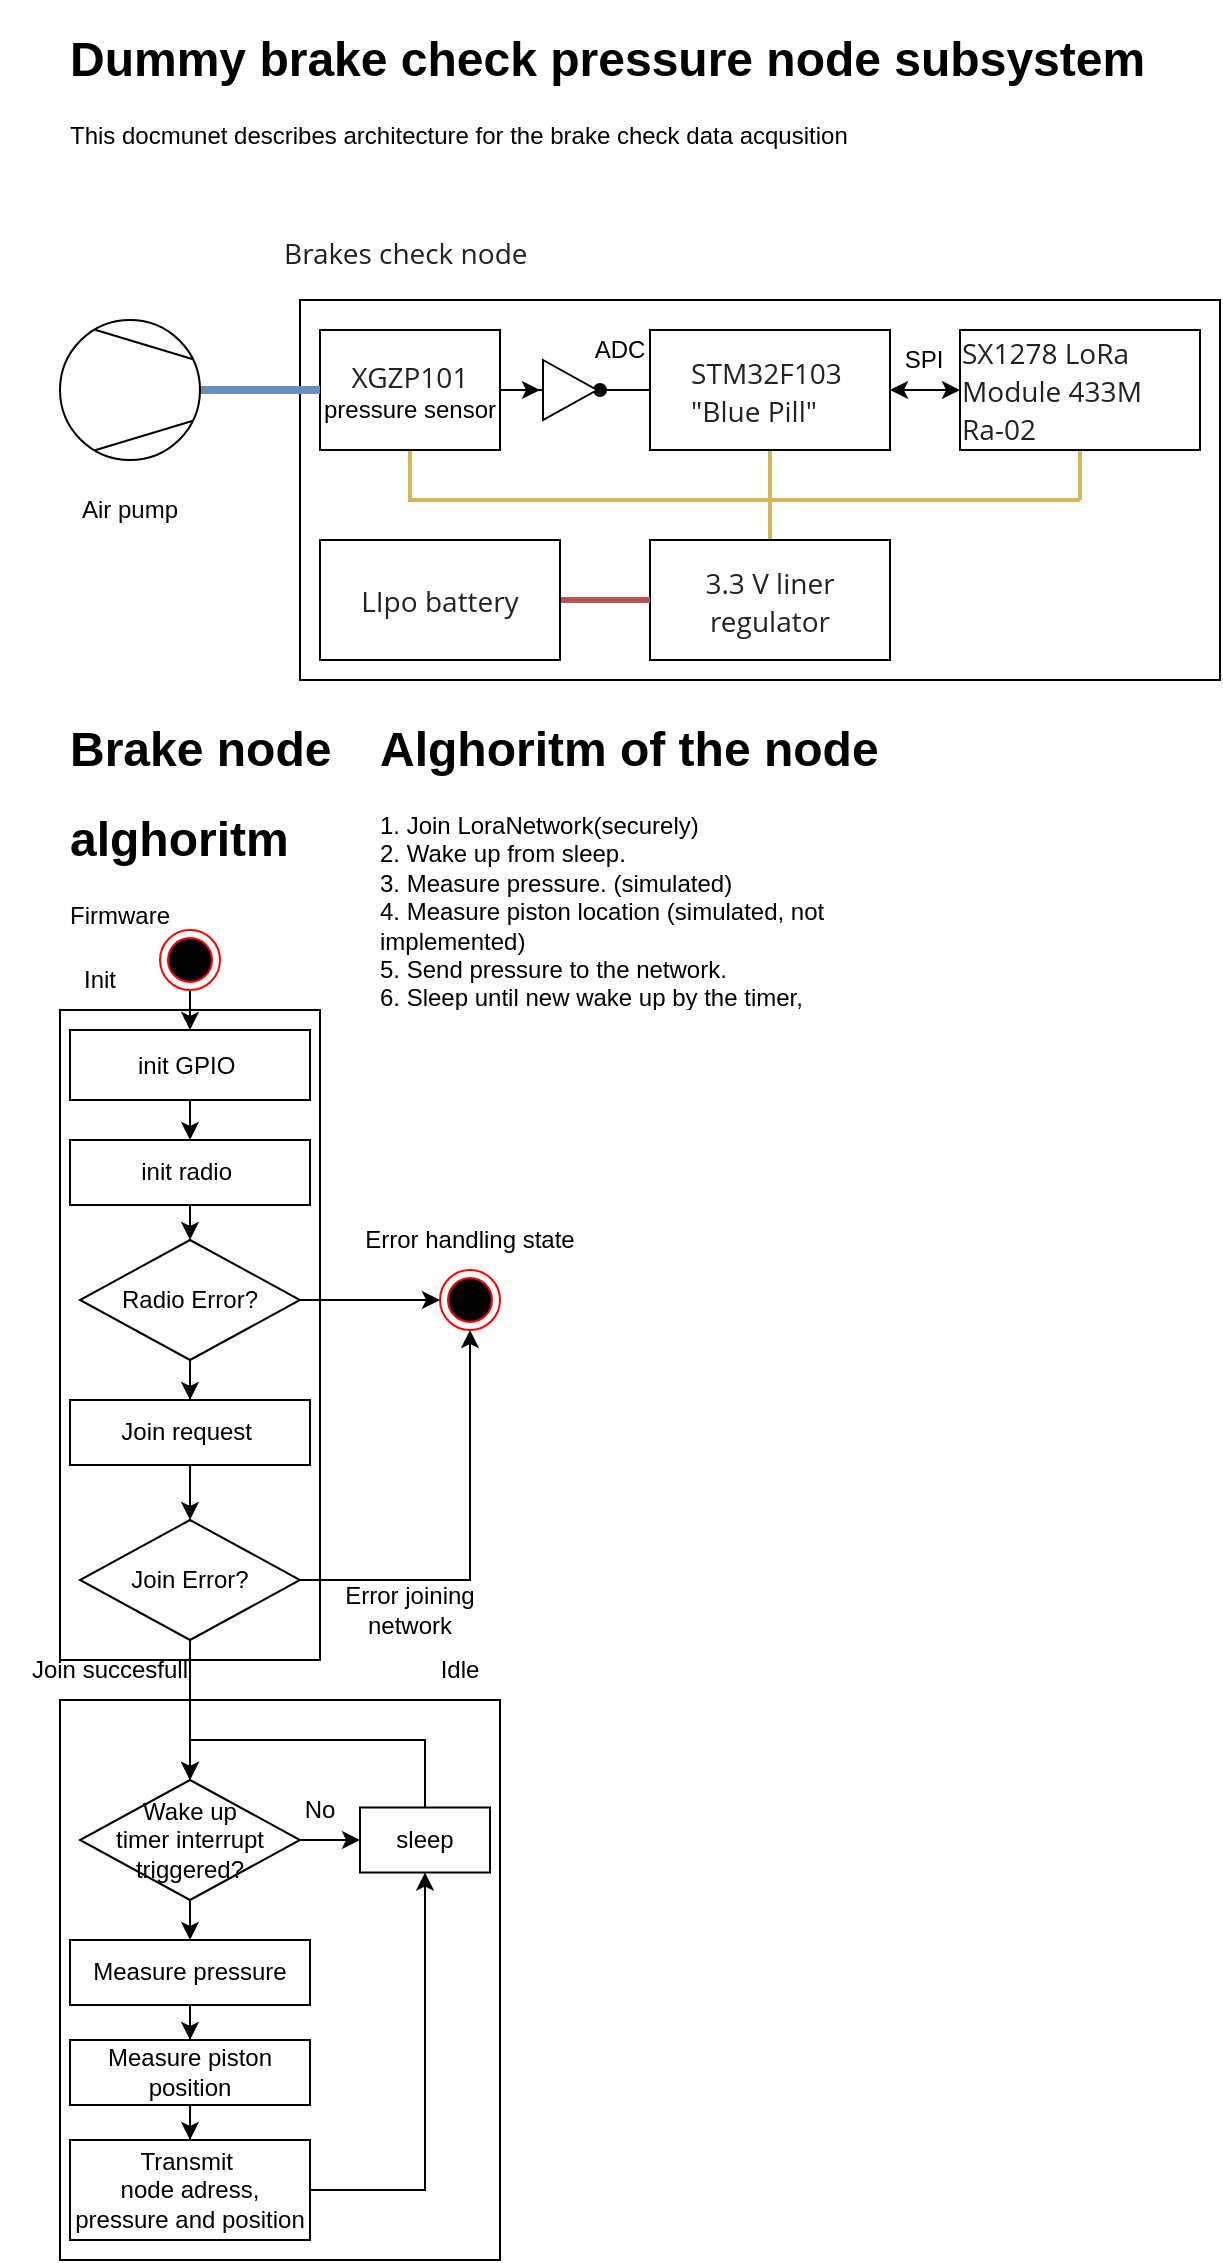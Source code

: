 <mxfile version="15.7.3" type="device"><diagram id="bV37r3BadFDkFEjjnMrc" name="Page-1"><mxGraphModel dx="868" dy="529" grid="1" gridSize="10" guides="1" tooltips="1" connect="1" arrows="1" fold="1" page="1" pageScale="1" pageWidth="850" pageHeight="1100" math="0" shadow="0"><root><mxCell id="0"/><mxCell id="1" parent="0"/><mxCell id="aRiIf1zu3Hdj5kra2BB4-84" value="" style="rounded=0;whiteSpace=wrap;html=1;" vertex="1" parent="1"><mxGeometry x="30" y="860" width="220" height="280" as="geometry"/></mxCell><mxCell id="aRiIf1zu3Hdj5kra2BB4-77" value="" style="rounded=0;whiteSpace=wrap;html=1;" vertex="1" parent="1"><mxGeometry x="30" y="515" width="130" height="325" as="geometry"/></mxCell><mxCell id="aRiIf1zu3Hdj5kra2BB4-13" value="" style="rounded=0;whiteSpace=wrap;html=1;" vertex="1" parent="1"><mxGeometry x="150" y="160" width="460" height="190" as="geometry"/></mxCell><mxCell id="aRiIf1zu3Hdj5kra2BB4-19" style="edgeStyle=orthogonalEdgeStyle;rounded=0;orthogonalLoop=1;jettySize=auto;html=1;exitX=0.5;exitY=1;exitDx=0;exitDy=0;endArrow=none;endFill=0;strokeWidth=2;fillColor=#fff2cc;strokeColor=#d6b656;" edge="1" parent="1" source="aRiIf1zu3Hdj5kra2BB4-1"><mxGeometry relative="1" as="geometry"><mxPoint x="230" y="260" as="targetPoint"/><Array as="points"><mxPoint x="205" y="260"/></Array></mxGeometry></mxCell><mxCell id="aRiIf1zu3Hdj5kra2BB4-31" style="edgeStyle=orthogonalEdgeStyle;rounded=0;orthogonalLoop=1;jettySize=auto;html=1;exitX=1;exitY=0.5;exitDx=0;exitDy=0;startArrow=none;startFill=0;endArrow=classic;endFill=1;strokeWidth=1;" edge="1" parent="1" source="aRiIf1zu3Hdj5kra2BB4-1" target="aRiIf1zu3Hdj5kra2BB4-30"><mxGeometry relative="1" as="geometry"/></mxCell><mxCell id="aRiIf1zu3Hdj5kra2BB4-1" value="&lt;h1 class=&quot;product-title-text&quot; style=&quot;box-sizing: border-box ; outline: 0px ; font-size: 14px ; margin: 0px ; line-height: 19px ; font-weight: 500 ; color: rgb(34 , 34 , 34) ; font-family: &amp;#34;open sans&amp;#34; , &amp;#34;roboto&amp;#34; , &amp;#34;arial&amp;#34; , &amp;#34;helvetica&amp;#34; , sans-serif , &amp;#34;simsun&amp;#34; ; background-color: rgb(255 , 255 , 255)&quot;&gt;XGZP101&lt;/h1&gt;&lt;div&gt;pressure sensor&lt;/div&gt;" style="rounded=0;whiteSpace=wrap;html=1;" vertex="1" parent="1"><mxGeometry x="160" y="175" width="90" height="60" as="geometry"/></mxCell><mxCell id="aRiIf1zu3Hdj5kra2BB4-2" value="&lt;h1&gt;Dummy brake check pressure node subsystem&lt;/h1&gt;&lt;p&gt;This docmunet describes architecture for the brake check data acqusition&lt;/p&gt;" style="text;html=1;strokeColor=none;fillColor=none;spacing=5;spacingTop=-20;whiteSpace=wrap;overflow=hidden;rounded=0;" vertex="1" parent="1"><mxGeometry x="30" y="20" width="560" height="70" as="geometry"/></mxCell><mxCell id="aRiIf1zu3Hdj5kra2BB4-14" style="edgeStyle=orthogonalEdgeStyle;rounded=0;orthogonalLoop=1;jettySize=auto;html=1;exitX=1;exitY=0.5;exitDx=0;exitDy=0;exitPerimeter=0;fillColor=#dae8fc;strokeColor=#6c8ebf;strokeWidth=4;endArrow=none;endFill=0;" edge="1" parent="1" source="aRiIf1zu3Hdj5kra2BB4-4" target="aRiIf1zu3Hdj5kra2BB4-1"><mxGeometry relative="1" as="geometry"/></mxCell><mxCell id="aRiIf1zu3Hdj5kra2BB4-4" value="" style="shape=mxgraph.pid.compressors_-_iso.compressor,_vacuum_pump;html=1;pointerEvents=1;align=center;verticalLabelPosition=bottom;verticalAlign=top;dashed=0;" vertex="1" parent="1"><mxGeometry x="30" y="170" width="70" height="70" as="geometry"/></mxCell><mxCell id="aRiIf1zu3Hdj5kra2BB4-5" value="Air pump" style="text;html=1;strokeColor=none;fillColor=none;align=center;verticalAlign=middle;whiteSpace=wrap;rounded=0;" vertex="1" parent="1"><mxGeometry x="35" y="250" width="60" height="30" as="geometry"/></mxCell><mxCell id="aRiIf1zu3Hdj5kra2BB4-21" style="edgeStyle=orthogonalEdgeStyle;rounded=0;orthogonalLoop=1;jettySize=auto;html=1;exitX=0.5;exitY=1;exitDx=0;exitDy=0;endArrow=none;endFill=0;strokeWidth=2;fillColor=#fff2cc;strokeColor=#d6b656;" edge="1" parent="1" source="aRiIf1zu3Hdj5kra2BB4-9"><mxGeometry relative="1" as="geometry"><mxPoint x="540" y="260" as="targetPoint"/></mxGeometry></mxCell><mxCell id="aRiIf1zu3Hdj5kra2BB4-9" value="&lt;h1 class=&quot;product-title-text&quot; style=&quot;text-align: left ; box-sizing: border-box ; outline: 0px ; font-size: 14px ; margin: 0px ; line-height: 19px ; font-weight: 500 ; color: rgb(34 , 34 , 34) ; font-family: &amp;#34;open sans&amp;#34; , &amp;#34;roboto&amp;#34; , &amp;#34;arial&amp;#34; , &amp;#34;helvetica&amp;#34; , sans-serif , &amp;#34;simsun&amp;#34; ; background-color: rgb(255 , 255 , 255)&quot;&gt;SX1278 LoRa Module 433M&lt;/h1&gt;&lt;h1 class=&quot;product-title-text&quot; style=&quot;text-align: left ; box-sizing: border-box ; outline: 0px ; font-size: 14px ; margin: 0px ; line-height: 19px ; font-weight: 500 ; color: rgb(34 , 34 , 34) ; font-family: &amp;#34;open sans&amp;#34; , &amp;#34;roboto&amp;#34; , &amp;#34;arial&amp;#34; , &amp;#34;helvetica&amp;#34; , sans-serif , &amp;#34;simsun&amp;#34; ; background-color: rgb(255 , 255 , 255)&quot;&gt;Ra-02&amp;nbsp;&lt;/h1&gt;" style="rounded=0;whiteSpace=wrap;html=1;" vertex="1" parent="1"><mxGeometry x="480" y="175" width="120" height="60" as="geometry"/></mxCell><mxCell id="aRiIf1zu3Hdj5kra2BB4-20" style="edgeStyle=orthogonalEdgeStyle;rounded=0;orthogonalLoop=1;jettySize=auto;html=1;exitX=0.5;exitY=1;exitDx=0;exitDy=0;endArrow=none;endFill=0;strokeWidth=2;fillColor=#fff2cc;strokeColor=#d6b656;" edge="1" parent="1" source="aRiIf1zu3Hdj5kra2BB4-10"><mxGeometry relative="1" as="geometry"><mxPoint x="385" y="260" as="targetPoint"/></mxGeometry></mxCell><mxCell id="aRiIf1zu3Hdj5kra2BB4-25" style="edgeStyle=orthogonalEdgeStyle;rounded=0;orthogonalLoop=1;jettySize=auto;html=1;exitX=1;exitY=0.5;exitDx=0;exitDy=0;entryX=0;entryY=0.5;entryDx=0;entryDy=0;endArrow=classic;endFill=1;strokeWidth=1;startArrow=classic;startFill=1;" edge="1" parent="1" source="aRiIf1zu3Hdj5kra2BB4-10" target="aRiIf1zu3Hdj5kra2BB4-9"><mxGeometry relative="1" as="geometry"/></mxCell><mxCell id="aRiIf1zu3Hdj5kra2BB4-10" value="&lt;h1 class=&quot;product-title-text&quot; style=&quot;text-align: left ; box-sizing: border-box ; outline: 0px ; font-size: 14px ; margin: 0px ; line-height: 19px ; font-weight: 500 ; color: rgb(34 , 34 , 34) ; font-family: &amp;#34;open sans&amp;#34; , &amp;#34;roboto&amp;#34; , &amp;#34;arial&amp;#34; , &amp;#34;helvetica&amp;#34; , sans-serif , &amp;#34;simsun&amp;#34; ; background-color: rgb(255 , 255 , 255)&quot;&gt;STM32F103&amp;nbsp;&lt;/h1&gt;&lt;h1 class=&quot;product-title-text&quot; style=&quot;text-align: left ; box-sizing: border-box ; outline: 0px ; font-size: 14px ; margin: 0px ; line-height: 19px ; font-weight: 500 ; color: rgb(34 , 34 , 34) ; font-family: &amp;#34;open sans&amp;#34; , &amp;#34;roboto&amp;#34; , &amp;#34;arial&amp;#34; , &amp;#34;helvetica&amp;#34; , sans-serif , &amp;#34;simsun&amp;#34; ; background-color: rgb(255 , 255 , 255)&quot;&gt;&quot;Blue Pill&quot;&lt;/h1&gt;" style="rounded=0;whiteSpace=wrap;html=1;" vertex="1" parent="1"><mxGeometry x="325" y="175" width="120" height="60" as="geometry"/></mxCell><mxCell id="aRiIf1zu3Hdj5kra2BB4-17" value="" style="edgeStyle=orthogonalEdgeStyle;rounded=0;orthogonalLoop=1;jettySize=auto;html=1;endArrow=none;endFill=0;strokeWidth=3;" edge="1" parent="1" source="aRiIf1zu3Hdj5kra2BB4-11" target="aRiIf1zu3Hdj5kra2BB4-12"><mxGeometry relative="1" as="geometry"/></mxCell><mxCell id="aRiIf1zu3Hdj5kra2BB4-22" style="edgeStyle=orthogonalEdgeStyle;rounded=0;orthogonalLoop=1;jettySize=auto;html=1;exitX=0.5;exitY=0;exitDx=0;exitDy=0;endArrow=none;endFill=0;strokeWidth=2;fillColor=#fff2cc;strokeColor=#d6b656;" edge="1" parent="1" source="aRiIf1zu3Hdj5kra2BB4-11"><mxGeometry relative="1" as="geometry"><mxPoint x="385" y="260" as="targetPoint"/></mxGeometry></mxCell><mxCell id="aRiIf1zu3Hdj5kra2BB4-11" value="&lt;h1 class=&quot;product-title-text&quot; style=&quot;box-sizing: border-box ; outline: 0px ; font-size: 14px ; margin: 0px ; line-height: 19px ; font-weight: 500 ; color: rgb(34 , 34 , 34) ; font-family: &amp;#34;open sans&amp;#34; , &amp;#34;roboto&amp;#34; , &amp;#34;arial&amp;#34; , &amp;#34;helvetica&amp;#34; , sans-serif , &amp;#34;simsun&amp;#34; ; background-color: rgb(255 , 255 , 255)&quot;&gt;3.3 V liner regulator&lt;/h1&gt;" style="rounded=0;whiteSpace=wrap;html=1;" vertex="1" parent="1"><mxGeometry x="325" y="280" width="120" height="60" as="geometry"/></mxCell><mxCell id="aRiIf1zu3Hdj5kra2BB4-16" style="edgeStyle=orthogonalEdgeStyle;rounded=0;orthogonalLoop=1;jettySize=auto;html=1;exitX=1;exitY=0.5;exitDx=0;exitDy=0;entryX=0;entryY=0.5;entryDx=0;entryDy=0;endArrow=none;endFill=0;strokeWidth=3;fillColor=#f8cecc;strokeColor=#b85450;" edge="1" parent="1" source="aRiIf1zu3Hdj5kra2BB4-12" target="aRiIf1zu3Hdj5kra2BB4-11"><mxGeometry relative="1" as="geometry"/></mxCell><mxCell id="aRiIf1zu3Hdj5kra2BB4-12" value="&lt;h1 class=&quot;product-title-text&quot; style=&quot;box-sizing: border-box ; outline: 0px ; font-size: 14px ; margin: 0px ; line-height: 19px ; font-weight: 500 ; color: rgb(34 , 34 , 34) ; font-family: &amp;#34;open sans&amp;#34; , &amp;#34;roboto&amp;#34; , &amp;#34;arial&amp;#34; , &amp;#34;helvetica&amp;#34; , sans-serif , &amp;#34;simsun&amp;#34; ; background-color: rgb(255 , 255 , 255)&quot;&gt;LIpo battery&lt;/h1&gt;" style="rounded=0;whiteSpace=wrap;html=1;" vertex="1" parent="1"><mxGeometry x="160" y="280" width="120" height="60" as="geometry"/></mxCell><mxCell id="aRiIf1zu3Hdj5kra2BB4-15" value="&lt;h1 class=&quot;product-title-text&quot; style=&quot;font-style: normal ; letter-spacing: normal ; text-align: center ; text-indent: 0px ; text-transform: none ; word-spacing: 0px ; box-sizing: border-box ; outline: 0px ; font-size: 14px ; margin: 0px ; line-height: 19px ; font-weight: 500 ; color: rgb(34 , 34 , 34) ; font-family: &amp;#34;open sans&amp;#34; , &amp;#34;roboto&amp;#34; , &amp;#34;arial&amp;#34; , &amp;#34;helvetica&amp;#34; , sans-serif , &amp;#34;simsun&amp;#34; ; background-color: rgb(255 , 255 , 255)&quot;&gt;Brakes check node&lt;/h1&gt;" style="text;whiteSpace=wrap;html=1;" vertex="1" parent="1"><mxGeometry x="140" y="120" width="130" height="50" as="geometry"/></mxCell><mxCell id="aRiIf1zu3Hdj5kra2BB4-18" value="" style="endArrow=none;html=1;rounded=0;strokeWidth=2;fillColor=#fff2cc;strokeColor=#d6b656;" edge="1" parent="1"><mxGeometry width="50" height="50" relative="1" as="geometry"><mxPoint x="540" y="260" as="sourcePoint"/><mxPoint x="230" y="260" as="targetPoint"/></mxGeometry></mxCell><mxCell id="aRiIf1zu3Hdj5kra2BB4-26" value="SPI" style="text;html=1;strokeColor=none;fillColor=none;align=center;verticalAlign=middle;whiteSpace=wrap;rounded=0;" vertex="1" parent="1"><mxGeometry x="432" y="175" width="60" height="30" as="geometry"/></mxCell><mxCell id="aRiIf1zu3Hdj5kra2BB4-28" value="ADC" style="text;html=1;strokeColor=none;fillColor=none;align=center;verticalAlign=middle;whiteSpace=wrap;rounded=0;" vertex="1" parent="1"><mxGeometry x="280" y="170" width="60" height="30" as="geometry"/></mxCell><mxCell id="aRiIf1zu3Hdj5kra2BB4-32" style="edgeStyle=orthogonalEdgeStyle;rounded=0;orthogonalLoop=1;jettySize=auto;html=1;exitX=1;exitY=0.5;exitDx=0;exitDy=0;exitPerimeter=0;entryX=0;entryY=0.5;entryDx=0;entryDy=0;startArrow=oval;startFill=1;endArrow=none;endFill=0;strokeWidth=1;" edge="1" parent="1" source="aRiIf1zu3Hdj5kra2BB4-30" target="aRiIf1zu3Hdj5kra2BB4-10"><mxGeometry relative="1" as="geometry"/></mxCell><mxCell id="aRiIf1zu3Hdj5kra2BB4-30" value="" style="verticalLabelPosition=bottom;shadow=0;dashed=0;align=center;html=1;verticalAlign=top;shape=mxgraph.electrical.abstract.amplifier;" vertex="1" parent="1"><mxGeometry x="270" y="190" width="30" height="30" as="geometry"/></mxCell><mxCell id="aRiIf1zu3Hdj5kra2BB4-37" style="edgeStyle=orthogonalEdgeStyle;rounded=0;orthogonalLoop=1;jettySize=auto;html=1;exitX=0.5;exitY=1;exitDx=0;exitDy=0;entryX=0.5;entryY=0;entryDx=0;entryDy=0;startArrow=none;startFill=0;endArrow=classic;endFill=1;strokeWidth=1;" edge="1" parent="1" source="aRiIf1zu3Hdj5kra2BB4-34" target="aRiIf1zu3Hdj5kra2BB4-35"><mxGeometry relative="1" as="geometry"/></mxCell><mxCell id="aRiIf1zu3Hdj5kra2BB4-34" value="" style="ellipse;html=1;shape=endState;fillColor=#000000;strokeColor=#ff0000;" vertex="1" parent="1"><mxGeometry x="80" y="475" width="30" height="30" as="geometry"/></mxCell><mxCell id="aRiIf1zu3Hdj5kra2BB4-82" style="edgeStyle=orthogonalEdgeStyle;rounded=0;orthogonalLoop=1;jettySize=auto;html=1;exitX=0.5;exitY=1;exitDx=0;exitDy=0;entryX=0.5;entryY=0;entryDx=0;entryDy=0;startArrow=none;startFill=0;endArrow=classic;endFill=1;strokeWidth=1;" edge="1" parent="1" source="aRiIf1zu3Hdj5kra2BB4-35" target="aRiIf1zu3Hdj5kra2BB4-76"><mxGeometry relative="1" as="geometry"/></mxCell><mxCell id="aRiIf1zu3Hdj5kra2BB4-35" value="init GPIO&amp;nbsp;" style="rounded=0;whiteSpace=wrap;html=1;" vertex="1" parent="1"><mxGeometry x="35" y="525" width="120" height="35" as="geometry"/></mxCell><mxCell id="aRiIf1zu3Hdj5kra2BB4-36" value="&lt;h1&gt;Brake node&lt;/h1&gt;&lt;h1&gt;alghoritm&amp;nbsp;&lt;/h1&gt;&lt;div&gt;Firmware&lt;/div&gt;" style="text;html=1;strokeColor=none;fillColor=none;spacing=5;spacingTop=-20;whiteSpace=wrap;overflow=hidden;rounded=0;" vertex="1" parent="1"><mxGeometry x="30" y="365" width="190" height="120" as="geometry"/></mxCell><mxCell id="aRiIf1zu3Hdj5kra2BB4-38" value="&lt;h1&gt;Alghoritm of the node&lt;/h1&gt;&lt;div&gt;1. Join LoraNetwork(securely)&lt;/div&gt;&lt;div&gt;2. Wake up from sleep.&lt;br&gt;&lt;/div&gt;&lt;div&gt;3. Measure pressure. (simulated)&lt;/div&gt;&lt;div&gt;4. Measure piston location (simulated, not implemented)&lt;/div&gt;&lt;div&gt;5. Send pressure to the network.&lt;/div&gt;&lt;div&gt;6. Sleep until new wake up by the timer,&amp;nbsp;&lt;/div&gt;&lt;div&gt;start from steo 2.&lt;/div&gt;" style="text;html=1;strokeColor=none;fillColor=none;spacing=5;spacingTop=-20;whiteSpace=wrap;overflow=hidden;rounded=0;" vertex="1" parent="1"><mxGeometry x="185" y="365" width="260" height="150" as="geometry"/></mxCell><mxCell id="aRiIf1zu3Hdj5kra2BB4-110" style="edgeStyle=orthogonalEdgeStyle;rounded=0;orthogonalLoop=1;jettySize=auto;html=1;exitX=0.5;exitY=1;exitDx=0;exitDy=0;entryX=0.5;entryY=0;entryDx=0;entryDy=0;startArrow=none;startFill=0;endArrow=classic;endFill=1;strokeWidth=1;" edge="1" parent="1" source="aRiIf1zu3Hdj5kra2BB4-76" target="aRiIf1zu3Hdj5kra2BB4-108"><mxGeometry relative="1" as="geometry"/></mxCell><mxCell id="aRiIf1zu3Hdj5kra2BB4-76" value="init radio&amp;nbsp;" style="rounded=0;whiteSpace=wrap;html=1;" vertex="1" parent="1"><mxGeometry x="35" y="580" width="120" height="32.5" as="geometry"/></mxCell><mxCell id="aRiIf1zu3Hdj5kra2BB4-80" value="Init" style="text;html=1;strokeColor=none;fillColor=none;align=center;verticalAlign=middle;whiteSpace=wrap;rounded=0;" vertex="1" parent="1"><mxGeometry x="20" y="485" width="60" height="30" as="geometry"/></mxCell><mxCell id="aRiIf1zu3Hdj5kra2BB4-85" value="Idle" style="text;html=1;strokeColor=none;fillColor=none;align=center;verticalAlign=middle;whiteSpace=wrap;rounded=0;" vertex="1" parent="1"><mxGeometry x="200" y="830" width="60" height="30" as="geometry"/></mxCell><mxCell id="aRiIf1zu3Hdj5kra2BB4-96" style="edgeStyle=orthogonalEdgeStyle;rounded=0;orthogonalLoop=1;jettySize=auto;html=1;exitX=1;exitY=0.5;exitDx=0;exitDy=0;startArrow=none;startFill=0;endArrow=classic;endFill=1;strokeWidth=1;" edge="1" parent="1" source="aRiIf1zu3Hdj5kra2BB4-87" target="aRiIf1zu3Hdj5kra2BB4-94"><mxGeometry relative="1" as="geometry"/></mxCell><mxCell id="aRiIf1zu3Hdj5kra2BB4-101" style="edgeStyle=orthogonalEdgeStyle;rounded=0;orthogonalLoop=1;jettySize=auto;html=1;exitX=0.5;exitY=1;exitDx=0;exitDy=0;entryX=0.5;entryY=0;entryDx=0;entryDy=0;startArrow=none;startFill=0;endArrow=classic;endFill=1;strokeWidth=1;" edge="1" parent="1" source="aRiIf1zu3Hdj5kra2BB4-87" target="aRiIf1zu3Hdj5kra2BB4-92"><mxGeometry relative="1" as="geometry"/></mxCell><mxCell id="aRiIf1zu3Hdj5kra2BB4-87" value="Wake up &lt;br&gt;timer interrupt triggered?" style="rhombus;whiteSpace=wrap;html=1;" vertex="1" parent="1"><mxGeometry x="40" y="900" width="110" height="60" as="geometry"/></mxCell><mxCell id="aRiIf1zu3Hdj5kra2BB4-103" style="edgeStyle=orthogonalEdgeStyle;rounded=0;orthogonalLoop=1;jettySize=auto;html=1;exitX=0.5;exitY=1;exitDx=0;exitDy=0;startArrow=none;startFill=0;endArrow=classic;endFill=1;strokeWidth=1;" edge="1" parent="1" source="aRiIf1zu3Hdj5kra2BB4-92" target="aRiIf1zu3Hdj5kra2BB4-102"><mxGeometry relative="1" as="geometry"/></mxCell><mxCell id="aRiIf1zu3Hdj5kra2BB4-92" value="Measure pressure" style="rounded=0;whiteSpace=wrap;html=1;" vertex="1" parent="1"><mxGeometry x="35" y="980" width="120" height="32.5" as="geometry"/></mxCell><mxCell id="aRiIf1zu3Hdj5kra2BB4-95" style="edgeStyle=orthogonalEdgeStyle;rounded=0;orthogonalLoop=1;jettySize=auto;html=1;exitX=0.5;exitY=0;exitDx=0;exitDy=0;startArrow=none;startFill=0;endArrow=classic;endFill=1;strokeWidth=1;entryX=0.5;entryY=0;entryDx=0;entryDy=0;" edge="1" parent="1" source="aRiIf1zu3Hdj5kra2BB4-94" target="aRiIf1zu3Hdj5kra2BB4-87"><mxGeometry relative="1" as="geometry"/></mxCell><mxCell id="aRiIf1zu3Hdj5kra2BB4-94" value="sleep" style="rounded=0;whiteSpace=wrap;html=1;" vertex="1" parent="1"><mxGeometry x="180" y="913.75" width="65" height="32.5" as="geometry"/></mxCell><mxCell id="aRiIf1zu3Hdj5kra2BB4-99" value="No" style="text;html=1;strokeColor=none;fillColor=none;align=center;verticalAlign=middle;whiteSpace=wrap;rounded=0;" vertex="1" parent="1"><mxGeometry x="130" y="900" width="60" height="30" as="geometry"/></mxCell><mxCell id="aRiIf1zu3Hdj5kra2BB4-117" style="edgeStyle=orthogonalEdgeStyle;rounded=0;orthogonalLoop=1;jettySize=auto;html=1;exitX=0.5;exitY=1;exitDx=0;exitDy=0;startArrow=none;startFill=0;endArrow=classic;endFill=1;strokeWidth=1;" edge="1" parent="1" source="aRiIf1zu3Hdj5kra2BB4-100" target="aRiIf1zu3Hdj5kra2BB4-115"><mxGeometry relative="1" as="geometry"/></mxCell><mxCell id="aRiIf1zu3Hdj5kra2BB4-100" value="Join request&amp;nbsp;" style="rounded=0;whiteSpace=wrap;html=1;" vertex="1" parent="1"><mxGeometry x="35" y="710" width="120" height="32.5" as="geometry"/></mxCell><mxCell id="aRiIf1zu3Hdj5kra2BB4-105" style="edgeStyle=orthogonalEdgeStyle;rounded=0;orthogonalLoop=1;jettySize=auto;html=1;exitX=0.5;exitY=1;exitDx=0;exitDy=0;startArrow=none;startFill=0;endArrow=classic;endFill=1;strokeWidth=1;" edge="1" parent="1" source="aRiIf1zu3Hdj5kra2BB4-102" target="aRiIf1zu3Hdj5kra2BB4-104"><mxGeometry relative="1" as="geometry"/></mxCell><mxCell id="aRiIf1zu3Hdj5kra2BB4-102" value="Measure piston position" style="rounded=0;whiteSpace=wrap;html=1;" vertex="1" parent="1"><mxGeometry x="35" y="1030" width="120" height="32.5" as="geometry"/></mxCell><mxCell id="aRiIf1zu3Hdj5kra2BB4-106" style="edgeStyle=orthogonalEdgeStyle;rounded=0;orthogonalLoop=1;jettySize=auto;html=1;exitX=1;exitY=0.5;exitDx=0;exitDy=0;startArrow=none;startFill=0;endArrow=classic;endFill=1;strokeWidth=1;" edge="1" parent="1" source="aRiIf1zu3Hdj5kra2BB4-104" target="aRiIf1zu3Hdj5kra2BB4-94"><mxGeometry relative="1" as="geometry"/></mxCell><mxCell id="aRiIf1zu3Hdj5kra2BB4-104" value="Transmit&amp;nbsp;&lt;br&gt;node adress,&lt;br&gt;pressure and position" style="rounded=0;whiteSpace=wrap;html=1;" vertex="1" parent="1"><mxGeometry x="35" y="1080" width="120" height="50" as="geometry"/></mxCell><mxCell id="aRiIf1zu3Hdj5kra2BB4-111" style="edgeStyle=orthogonalEdgeStyle;rounded=0;orthogonalLoop=1;jettySize=auto;html=1;exitX=0.5;exitY=1;exitDx=0;exitDy=0;startArrow=none;startFill=0;endArrow=classic;endFill=1;strokeWidth=1;" edge="1" parent="1" source="aRiIf1zu3Hdj5kra2BB4-108" target="aRiIf1zu3Hdj5kra2BB4-100"><mxGeometry relative="1" as="geometry"/></mxCell><mxCell id="aRiIf1zu3Hdj5kra2BB4-113" style="edgeStyle=orthogonalEdgeStyle;rounded=0;orthogonalLoop=1;jettySize=auto;html=1;exitX=1;exitY=0.5;exitDx=0;exitDy=0;entryX=0;entryY=0.5;entryDx=0;entryDy=0;startArrow=none;startFill=0;endArrow=classic;endFill=1;strokeWidth=1;" edge="1" parent="1" source="aRiIf1zu3Hdj5kra2BB4-108" target="aRiIf1zu3Hdj5kra2BB4-112"><mxGeometry relative="1" as="geometry"/></mxCell><mxCell id="aRiIf1zu3Hdj5kra2BB4-108" value="Radio Error?" style="rhombus;whiteSpace=wrap;html=1;" vertex="1" parent="1"><mxGeometry x="40" y="630" width="110" height="60" as="geometry"/></mxCell><mxCell id="aRiIf1zu3Hdj5kra2BB4-112" value="" style="ellipse;html=1;shape=endState;fillColor=#000000;strokeColor=#ff0000;" vertex="1" parent="1"><mxGeometry x="220" y="645" width="30" height="30" as="geometry"/></mxCell><mxCell id="aRiIf1zu3Hdj5kra2BB4-114" value="Error handling state" style="text;html=1;strokeColor=none;fillColor=none;align=center;verticalAlign=middle;whiteSpace=wrap;rounded=0;" vertex="1" parent="1"><mxGeometry x="180" y="615" width="110" height="30" as="geometry"/></mxCell><mxCell id="aRiIf1zu3Hdj5kra2BB4-116" style="edgeStyle=orthogonalEdgeStyle;rounded=0;orthogonalLoop=1;jettySize=auto;html=1;exitX=0.5;exitY=1;exitDx=0;exitDy=0;entryX=0.5;entryY=0;entryDx=0;entryDy=0;startArrow=none;startFill=0;endArrow=classic;endFill=1;strokeWidth=1;" edge="1" parent="1" source="aRiIf1zu3Hdj5kra2BB4-115" target="aRiIf1zu3Hdj5kra2BB4-87"><mxGeometry relative="1" as="geometry"/></mxCell><mxCell id="aRiIf1zu3Hdj5kra2BB4-118" style="edgeStyle=orthogonalEdgeStyle;rounded=0;orthogonalLoop=1;jettySize=auto;html=1;exitX=1;exitY=0.5;exitDx=0;exitDy=0;entryX=0.5;entryY=1;entryDx=0;entryDy=0;startArrow=none;startFill=0;endArrow=classic;endFill=1;strokeWidth=1;" edge="1" parent="1" source="aRiIf1zu3Hdj5kra2BB4-115" target="aRiIf1zu3Hdj5kra2BB4-112"><mxGeometry relative="1" as="geometry"/></mxCell><mxCell id="aRiIf1zu3Hdj5kra2BB4-115" value="Join Error?" style="rhombus;whiteSpace=wrap;html=1;" vertex="1" parent="1"><mxGeometry x="40" y="770" width="110" height="60" as="geometry"/></mxCell><mxCell id="aRiIf1zu3Hdj5kra2BB4-119" value="Error joining network" style="text;html=1;strokeColor=none;fillColor=none;align=center;verticalAlign=middle;whiteSpace=wrap;rounded=0;" vertex="1" parent="1"><mxGeometry x="150" y="800" width="110" height="30" as="geometry"/></mxCell><mxCell id="aRiIf1zu3Hdj5kra2BB4-121" value="Join succesfull" style="text;html=1;strokeColor=none;fillColor=none;align=center;verticalAlign=middle;whiteSpace=wrap;rounded=0;" vertex="1" parent="1"><mxGeometry y="830" width="110" height="30" as="geometry"/></mxCell></root></mxGraphModel></diagram></mxfile>